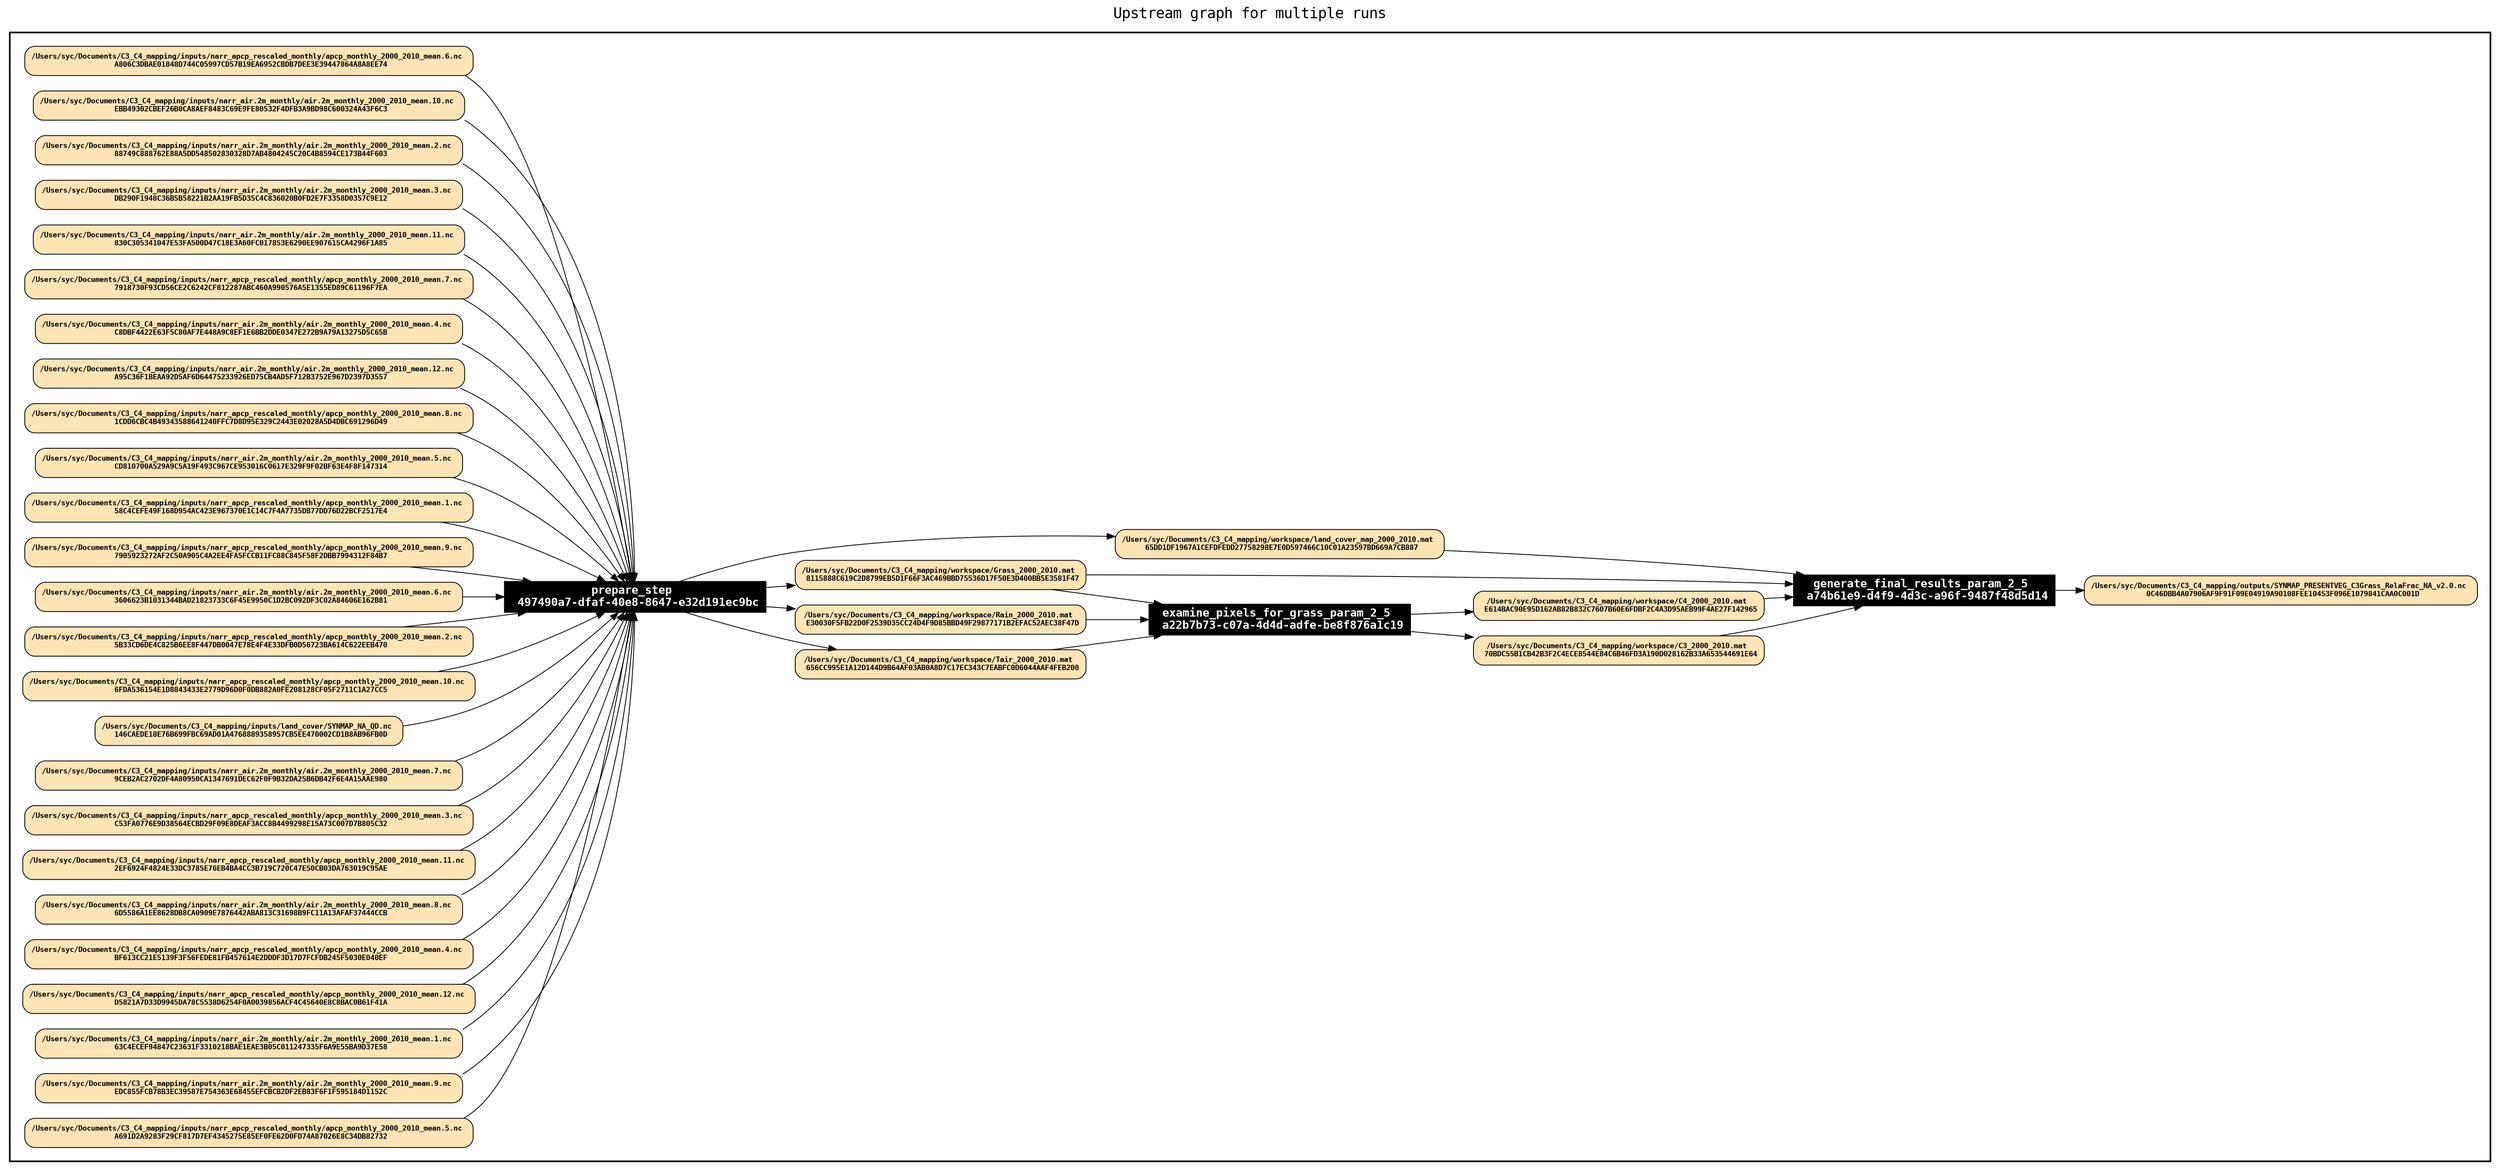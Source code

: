 
digraph yw_data_view {
rankdir=LR
fontname=Courier; fontsize=18; labelloc=t
label="Upstream graph for multiple runs"
subgraph cluster_workflow { label=""; color=black; penwidth=2
subgraph cluster_workflow_inner { label=""; color=white
node[shape=box style=filled fillcolor="black" peripheries=1 fontname="Courier-Bold" fontcolor=white]
"a22b7b73-c07a-4d4d-adfe-be8f876a1c19" [shape=record label="examine_pixels_for_grass_param_2_5 \n a22b7b73-c07a-4d4d-adfe-be8f876a1c19"]
"497490a7-dfaf-40e8-8647-e32d191ec9bc" [shape=record label="prepare_step \n 497490a7-dfaf-40e8-8647-e32d191ec9bc"]
"a74b61e9-d4f9-4d3c-a96f-9487f48d5d14" [shape=record label="generate_final_results_param_2_5 \n a74b61e9-d4f9-4d3c-a96f-9487f48d5d14"]
node[shape=box style="rounded,filled" fillcolor="#FFE4B5" peripheries=1 fontname="Courier-Bold" fontsize=9 fontcolor=black]
"70BDC55B1CB42B3F2C4ECE8544E84C6B46FD3A190D028162B33A653544691E64" [shape=record label="/Users/syc/Documents/C3_C4_mapping/workspace/C3_2000_2010.mat \n 70BDC55B1CB42B3F2C4ECE8544E84C6B46FD3A190D028162B33A653544691E64"]
"70BDC55B1CB42B3F2C4ECE8544E84C6B46FD3A190D028162B33A653544691E64" [shape=record label="/Users/syc/Documents/C3_C4_mapping/workspace/C3_2000_2010.mat \n 70BDC55B1CB42B3F2C4ECE8544E84C6B46FD3A190D028162B33A653544691E64"]
"A806C3DBAE01848D744C05997CD57B19EA6952CBDB7DEE3E39447864A8A8EE74" [shape=record label="/Users/syc/Documents/C3_C4_mapping/inputs/narr_apcp_rescaled_monthly/apcp_monthly_2000_2010_mean.6.nc \n A806C3DBAE01848D744C05997CD57B19EA6952CBDB7DEE3E39447864A8A8EE74"]
"EBB49302CBEF26B0CA8AEF8483C69E9FE80532F4DFB3A9BD98C600324A43F6C3" [shape=record label="/Users/syc/Documents/C3_C4_mapping/inputs/narr_air.2m_monthly/air.2m_monthly_2000_2010_mean.10.nc \n EBB49302CBEF26B0CA8AEF8483C69E9FE80532F4DFB3A9BD98C600324A43F6C3"]
"88749C888762E88A5DD548502830328D7AB4804245C20C4B8594CE173B44F603" [shape=record label="/Users/syc/Documents/C3_C4_mapping/inputs/narr_air.2m_monthly/air.2m_monthly_2000_2010_mean.2.nc \n 88749C888762E88A5DD548502830328D7AB4804245C20C4B8594CE173B44F603"]
"E614BAC90E95D162AB82B832C7607B60E6FDBF2C4A3D95AEB99F4AE27F142965" [shape=record label="/Users/syc/Documents/C3_C4_mapping/workspace/C4_2000_2010.mat \n E614BAC90E95D162AB82B832C7607B60E6FDBF2C4A3D95AEB99F4AE27F142965"]
"E614BAC90E95D162AB82B832C7607B60E6FDBF2C4A3D95AEB99F4AE27F142965" [shape=record label="/Users/syc/Documents/C3_C4_mapping/workspace/C4_2000_2010.mat \n E614BAC90E95D162AB82B832C7607B60E6FDBF2C4A3D95AEB99F4AE27F142965"]
"656CC995E1A12D144D9B64AF03AB0A8D7C17EC343C7EABFC0D6044AAF4FEB200" [shape=record label="/Users/syc/Documents/C3_C4_mapping/workspace/Tair_2000_2010.mat \n 656CC995E1A12D144D9B64AF03AB0A8D7C17EC343C7EABFC0D6044AAF4FEB200"]
"656CC995E1A12D144D9B64AF03AB0A8D7C17EC343C7EABFC0D6044AAF4FEB200" [shape=record label="/Users/syc/Documents/C3_C4_mapping/workspace/Tair_2000_2010.mat \n 656CC995E1A12D144D9B64AF03AB0A8D7C17EC343C7EABFC0D6044AAF4FEB200"]
"656CC995E1A12D144D9B64AF03AB0A8D7C17EC343C7EABFC0D6044AAF4FEB200" [shape=record label="/Users/syc/Documents/C3_C4_mapping/workspace/Tair_2000_2010.mat \n 656CC995E1A12D144D9B64AF03AB0A8D7C17EC343C7EABFC0D6044AAF4FEB200"]
"DB290F1948C36B5B58221B2AA19FB5D35C4C836020B0FD2E7F3358D0357C9E12" [shape=record label="/Users/syc/Documents/C3_C4_mapping/inputs/narr_air.2m_monthly/air.2m_monthly_2000_2010_mean.3.nc \n DB290F1948C36B5B58221B2AA19FB5D35C4C836020B0FD2E7F3358D0357C9E12"]
"830C305341047E53FA500D47C18E3A60FC017853E6290EE907615CA4296F1A85" [shape=record label="/Users/syc/Documents/C3_C4_mapping/inputs/narr_air.2m_monthly/air.2m_monthly_2000_2010_mean.11.nc \n 830C305341047E53FA500D47C18E3A60FC017853E6290EE907615CA4296F1A85"]
"7918730F93CD56CE2C6242CF812287ABC460A990576A5E1355ED89C61196F7EA" [shape=record label="/Users/syc/Documents/C3_C4_mapping/inputs/narr_apcp_rescaled_monthly/apcp_monthly_2000_2010_mean.7.nc \n 7918730F93CD56CE2C6242CF812287ABC460A990576A5E1355ED89C61196F7EA"]
"C8DBF4422E63F5C80AF7E448A9C8EF1E6BB2DDE0347E272B9A79A13275D5C65B" [shape=record label="/Users/syc/Documents/C3_C4_mapping/inputs/narr_air.2m_monthly/air.2m_monthly_2000_2010_mean.4.nc \n C8DBF4422E63F5C80AF7E448A9C8EF1E6BB2DDE0347E272B9A79A13275D5C65B"]
"A95C36F1BEAA92D5AF6D64475233926ED75CB4AD5F712B3752E967D2397D3557" [shape=record label="/Users/syc/Documents/C3_C4_mapping/inputs/narr_air.2m_monthly/air.2m_monthly_2000_2010_mean.12.nc \n A95C36F1BEAA92D5AF6D64475233926ED75CB4AD5F712B3752E967D2397D3557"]
"1CDD6CBC4B49343588641240FFC7D8D95E329C2443E02028A5D4DBC691296D49" [shape=record label="/Users/syc/Documents/C3_C4_mapping/inputs/narr_apcp_rescaled_monthly/apcp_monthly_2000_2010_mean.8.nc \n 1CDD6CBC4B49343588641240FFC7D8D95E329C2443E02028A5D4DBC691296D49"]
"E30030F5FB22D0F2539D35CC24D4F9D85BBD49F29877171B2EFAC52AEC38F47D" [shape=record label="/Users/syc/Documents/C3_C4_mapping/workspace/Rain_2000_2010.mat \n E30030F5FB22D0F2539D35CC24D4F9D85BBD49F29877171B2EFAC52AEC38F47D"]
"E30030F5FB22D0F2539D35CC24D4F9D85BBD49F29877171B2EFAC52AEC38F47D" [shape=record label="/Users/syc/Documents/C3_C4_mapping/workspace/Rain_2000_2010.mat \n E30030F5FB22D0F2539D35CC24D4F9D85BBD49F29877171B2EFAC52AEC38F47D"]
"E30030F5FB22D0F2539D35CC24D4F9D85BBD49F29877171B2EFAC52AEC38F47D" [shape=record label="/Users/syc/Documents/C3_C4_mapping/workspace/Rain_2000_2010.mat \n E30030F5FB22D0F2539D35CC24D4F9D85BBD49F29877171B2EFAC52AEC38F47D"]
"CD810700A529A9C5A19F493C967CE953016C0617E329F9F02BF63E4F8F147314" [shape=record label="/Users/syc/Documents/C3_C4_mapping/inputs/narr_air.2m_monthly/air.2m_monthly_2000_2010_mean.5.nc \n CD810700A529A9C5A19F493C967CE953016C0617E329F9F02BF63E4F8F147314"]
"58C4CEFE49F168D954AC423E967370E1C14C7F4A7735DB77DD76D22BCF2517E4" [shape=record label="/Users/syc/Documents/C3_C4_mapping/inputs/narr_apcp_rescaled_monthly/apcp_monthly_2000_2010_mean.1.nc \n 58C4CEFE49F168D954AC423E967370E1C14C7F4A7735DB77DD76D22BCF2517E4"]
"7905923272AF2C50A905C4A2EE4FA5FCCB11FC88C845F58F2DBB7994312F84B7" [shape=record label="/Users/syc/Documents/C3_C4_mapping/inputs/narr_apcp_rescaled_monthly/apcp_monthly_2000_2010_mean.9.nc \n 7905923272AF2C50A905C4A2EE4FA5FCCB11FC88C845F58F2DBB7994312F84B7"]
"8115888C619C2D8799EB5D1F66F3AC469BBD75536D17F50E3D400BB5E3581F47" [shape=record label="/Users/syc/Documents/C3_C4_mapping/workspace/Grass_2000_2010.mat \n 8115888C619C2D8799EB5D1F66F3AC469BBD75536D17F50E3D400BB5E3581F47"]
"8115888C619C2D8799EB5D1F66F3AC469BBD75536D17F50E3D400BB5E3581F47" [shape=record label="/Users/syc/Documents/C3_C4_mapping/workspace/Grass_2000_2010.mat \n 8115888C619C2D8799EB5D1F66F3AC469BBD75536D17F50E3D400BB5E3581F47"]
"8115888C619C2D8799EB5D1F66F3AC469BBD75536D17F50E3D400BB5E3581F47" [shape=record label="/Users/syc/Documents/C3_C4_mapping/workspace/Grass_2000_2010.mat \n 8115888C619C2D8799EB5D1F66F3AC469BBD75536D17F50E3D400BB5E3581F47"]
"8115888C619C2D8799EB5D1F66F3AC469BBD75536D17F50E3D400BB5E3581F47" [shape=record label="/Users/syc/Documents/C3_C4_mapping/workspace/Grass_2000_2010.mat \n 8115888C619C2D8799EB5D1F66F3AC469BBD75536D17F50E3D400BB5E3581F47"]
"8115888C619C2D8799EB5D1F66F3AC469BBD75536D17F50E3D400BB5E3581F47" [shape=record label="/Users/syc/Documents/C3_C4_mapping/workspace/Grass_2000_2010.mat \n 8115888C619C2D8799EB5D1F66F3AC469BBD75536D17F50E3D400BB5E3581F47"]
"3606623B1031344BAD21823733C6F45E9950C1D2BC092DF3C02A84606E162B81" [shape=record label="/Users/syc/Documents/C3_C4_mapping/inputs/narr_air.2m_monthly/air.2m_monthly_2000_2010_mean.6.nc \n 3606623B1031344BAD21823733C6F45E9950C1D2BC092DF3C02A84606E162B81"]
"5B33CD6DE4C825B6EE8F447DB0047E78E4F4E33DFB0D56723BA614C622EEB470" [shape=record label="/Users/syc/Documents/C3_C4_mapping/inputs/narr_apcp_rescaled_monthly/apcp_monthly_2000_2010_mean.2.nc \n 5B33CD6DE4C825B6EE8F447DB0047E78E4F4E33DFB0D56723BA614C622EEB470"]
"6FDA536154E1D8843433E2779D96D0F0DB882A0FE208128CF05F2711C1A27CC5" [shape=record label="/Users/syc/Documents/C3_C4_mapping/inputs/narr_apcp_rescaled_monthly/apcp_monthly_2000_2010_mean.10.nc \n 6FDA536154E1D8843433E2779D96D0F0DB882A0FE208128CF05F2711C1A27CC5"]
"146CAEDE18E76B699FBC69AD01A4768889358957CB5EE470002CD1B8AB96FB0D" [shape=record label="/Users/syc/Documents/C3_C4_mapping/inputs/land_cover/SYNMAP_NA_QD.nc \n 146CAEDE18E76B699FBC69AD01A4768889358957CB5EE470002CD1B8AB96FB0D"]
"9CEB2AC2702DF4A80950CA1347691DEC62F0F9B32DA25B6DB42F6E4A15AAE980" [shape=record label="/Users/syc/Documents/C3_C4_mapping/inputs/narr_air.2m_monthly/air.2m_monthly_2000_2010_mean.7.nc \n 9CEB2AC2702DF4A80950CA1347691DEC62F0F9B32DA25B6DB42F6E4A15AAE980"]
"C53FA0776E9D38564ECBD29F09E8DEAF3ACC8B4499298E15A73C007D7B805C32" [shape=record label="/Users/syc/Documents/C3_C4_mapping/inputs/narr_apcp_rescaled_monthly/apcp_monthly_2000_2010_mean.3.nc \n C53FA0776E9D38564ECBD29F09E8DEAF3ACC8B4499298E15A73C007D7B805C32"]
"2EF6924F4824E33DC3785E76EB4BA4CC3B719C720C47E50CB03DA763019C95AE" [shape=record label="/Users/syc/Documents/C3_C4_mapping/inputs/narr_apcp_rescaled_monthly/apcp_monthly_2000_2010_mean.11.nc \n 2EF6924F4824E33DC3785E76EB4BA4CC3B719C720C47E50CB03DA763019C95AE"]
"6D5586A1EE8628DB8CA0909E7876442ABA813C31698B9FC11A13AFAF37444CCB" [shape=record label="/Users/syc/Documents/C3_C4_mapping/inputs/narr_air.2m_monthly/air.2m_monthly_2000_2010_mean.8.nc \n 6D5586A1EE8628DB8CA0909E7876442ABA813C31698B9FC11A13AFAF37444CCB"]
"BF613CC21E5139F3F56FEDE81FB457614E2DDDF3D17D7FCFDB245F5030E040EF" [shape=record label="/Users/syc/Documents/C3_C4_mapping/inputs/narr_apcp_rescaled_monthly/apcp_monthly_2000_2010_mean.4.nc \n BF613CC21E5139F3F56FEDE81FB457614E2DDDF3D17D7FCFDB245F5030E040EF"]
"D5821A7D33D9945DA78C5538D6254F0A0039856ACF4C45640E8C8BAC0B61F41A" [shape=record label="/Users/syc/Documents/C3_C4_mapping/inputs/narr_apcp_rescaled_monthly/apcp_monthly_2000_2010_mean.12.nc \n D5821A7D33D9945DA78C5538D6254F0A0039856ACF4C45640E8C8BAC0B61F41A"]
"0C46DBB4A07906AF9F91F09E04919A90108FEE10453F096E1079841CAA0C001D" [shape=record label="/Users/syc/Documents/C3_C4_mapping/outputs/SYNMAP_PRESENTVEG_C3Grass_RelaFrac_NA_v2.0.nc \n 0C46DBB4A07906AF9F91F09E04919A90108FEE10453F096E1079841CAA0C001D"]
"63C4ECEF94847C23631F3310218BAE1EAE3B05C011247335F6A9E55BA9D37E58" [shape=record label="/Users/syc/Documents/C3_C4_mapping/inputs/narr_air.2m_monthly/air.2m_monthly_2000_2010_mean.1.nc \n 63C4ECEF94847C23631F3310218BAE1EAE3B05C011247335F6A9E55BA9D37E58"]
"EDC855FCB78B3EC39587E754363E68455EFCBCB2DF2EB83F6F1F595184D1152C" [shape=record label="/Users/syc/Documents/C3_C4_mapping/inputs/narr_air.2m_monthly/air.2m_monthly_2000_2010_mean.9.nc \n EDC855FCB78B3EC39587E754363E68455EFCBCB2DF2EB83F6F1F595184D1152C"]
"A691D2A9283F29CF817D7EF4345275E85EF0FE62D0FD74A87026E8C34DB82732" [shape=record label="/Users/syc/Documents/C3_C4_mapping/inputs/narr_apcp_rescaled_monthly/apcp_monthly_2000_2010_mean.5.nc \n A691D2A9283F29CF817D7EF4345275E85EF0FE62D0FD74A87026E8C34DB82732"]
"65DD1DF1967A1CEFDFEDD27758298E7E0D597466C10C01A23597BD669A7CB887" [shape=record label="/Users/syc/Documents/C3_C4_mapping/workspace/land_cover_map_2000_2010.mat \n 65DD1DF1967A1CEFDFEDD27758298E7E0D597466C10C01A23597BD669A7CB887"]
"65DD1DF1967A1CEFDFEDD27758298E7E0D597466C10C01A23597BD669A7CB887" [shape=record label="/Users/syc/Documents/C3_C4_mapping/workspace/land_cover_map_2000_2010.mat \n 65DD1DF1967A1CEFDFEDD27758298E7E0D597466C10C01A23597BD669A7CB887"]
"65DD1DF1967A1CEFDFEDD27758298E7E0D597466C10C01A23597BD669A7CB887" [shape=record label="/Users/syc/Documents/C3_C4_mapping/workspace/land_cover_map_2000_2010.mat \n 65DD1DF1967A1CEFDFEDD27758298E7E0D597466C10C01A23597BD669A7CB887"]
}}
"7905923272AF2C50A905C4A2EE4FA5FCCB11FC88C845F58F2DBB7994312F84B7" -> "497490a7-dfaf-40e8-8647-e32d191ec9bc"
"58C4CEFE49F168D954AC423E967370E1C14C7F4A7735DB77DD76D22BCF2517E4" -> "497490a7-dfaf-40e8-8647-e32d191ec9bc"
"E30030F5FB22D0F2539D35CC24D4F9D85BBD49F29877171B2EFAC52AEC38F47D" -> "a22b7b73-c07a-4d4d-adfe-be8f876a1c19"
"CD810700A529A9C5A19F493C967CE953016C0617E329F9F02BF63E4F8F147314" -> "497490a7-dfaf-40e8-8647-e32d191ec9bc"
"8115888C619C2D8799EB5D1F66F3AC469BBD75536D17F50E3D400BB5E3581F47" -> "a74b61e9-d4f9-4d3c-a96f-9487f48d5d14"
"8115888C619C2D8799EB5D1F66F3AC469BBD75536D17F50E3D400BB5E3581F47" -> "a22b7b73-c07a-4d4d-adfe-be8f876a1c19"
"6FDA536154E1D8843433E2779D96D0F0DB882A0FE208128CF05F2711C1A27CC5" -> "497490a7-dfaf-40e8-8647-e32d191ec9bc"
"5B33CD6DE4C825B6EE8F447DB0047E78E4F4E33DFB0D56723BA614C622EEB470" -> "497490a7-dfaf-40e8-8647-e32d191ec9bc"
"3606623B1031344BAD21823733C6F45E9950C1D2BC092DF3C02A84606E162B81" -> "497490a7-dfaf-40e8-8647-e32d191ec9bc"
"2EF6924F4824E33DC3785E76EB4BA4CC3B719C720C47E50CB03DA763019C95AE" -> "497490a7-dfaf-40e8-8647-e32d191ec9bc"
"C53FA0776E9D38564ECBD29F09E8DEAF3ACC8B4499298E15A73C007D7B805C32" -> "497490a7-dfaf-40e8-8647-e32d191ec9bc"
"9CEB2AC2702DF4A80950CA1347691DEC62F0F9B32DA25B6DB42F6E4A15AAE980" -> "497490a7-dfaf-40e8-8647-e32d191ec9bc"
"146CAEDE18E76B699FBC69AD01A4768889358957CB5EE470002CD1B8AB96FB0D" -> "497490a7-dfaf-40e8-8647-e32d191ec9bc"
"D5821A7D33D9945DA78C5538D6254F0A0039856ACF4C45640E8C8BAC0B61F41A" -> "497490a7-dfaf-40e8-8647-e32d191ec9bc"
"BF613CC21E5139F3F56FEDE81FB457614E2DDDF3D17D7FCFDB245F5030E040EF" -> "497490a7-dfaf-40e8-8647-e32d191ec9bc"
"6D5586A1EE8628DB8CA0909E7876442ABA813C31698B9FC11A13AFAF37444CCB" -> "497490a7-dfaf-40e8-8647-e32d191ec9bc"
"A691D2A9283F29CF817D7EF4345275E85EF0FE62D0FD74A87026E8C34DB82732" -> "497490a7-dfaf-40e8-8647-e32d191ec9bc"
"EDC855FCB78B3EC39587E754363E68455EFCBCB2DF2EB83F6F1F595184D1152C" -> "497490a7-dfaf-40e8-8647-e32d191ec9bc"
"63C4ECEF94847C23631F3310218BAE1EAE3B05C011247335F6A9E55BA9D37E58" -> "497490a7-dfaf-40e8-8647-e32d191ec9bc"
"65DD1DF1967A1CEFDFEDD27758298E7E0D597466C10C01A23597BD669A7CB887" -> "a74b61e9-d4f9-4d3c-a96f-9487f48d5d14"
"A806C3DBAE01848D744C05997CD57B19EA6952CBDB7DEE3E39447864A8A8EE74" -> "497490a7-dfaf-40e8-8647-e32d191ec9bc"
"EBB49302CBEF26B0CA8AEF8483C69E9FE80532F4DFB3A9BD98C600324A43F6C3" -> "497490a7-dfaf-40e8-8647-e32d191ec9bc"
"88749C888762E88A5DD548502830328D7AB4804245C20C4B8594CE173B44F603" -> "497490a7-dfaf-40e8-8647-e32d191ec9bc"
"70BDC55B1CB42B3F2C4ECE8544E84C6B46FD3A190D028162B33A653544691E64" -> "a74b61e9-d4f9-4d3c-a96f-9487f48d5d14"
"E614BAC90E95D162AB82B832C7607B60E6FDBF2C4A3D95AEB99F4AE27F142965" -> "a74b61e9-d4f9-4d3c-a96f-9487f48d5d14"
"656CC995E1A12D144D9B64AF03AB0A8D7C17EC343C7EABFC0D6044AAF4FEB200" -> "a22b7b73-c07a-4d4d-adfe-be8f876a1c19"
"7918730F93CD56CE2C6242CF812287ABC460A990576A5E1355ED89C61196F7EA" -> "497490a7-dfaf-40e8-8647-e32d191ec9bc"
"830C305341047E53FA500D47C18E3A60FC017853E6290EE907615CA4296F1A85" -> "497490a7-dfaf-40e8-8647-e32d191ec9bc"
"DB290F1948C36B5B58221B2AA19FB5D35C4C836020B0FD2E7F3358D0357C9E12" -> "497490a7-dfaf-40e8-8647-e32d191ec9bc"
"1CDD6CBC4B49343588641240FFC7D8D95E329C2443E02028A5D4DBC691296D49" -> "497490a7-dfaf-40e8-8647-e32d191ec9bc"
"A95C36F1BEAA92D5AF6D64475233926ED75CB4AD5F712B3752E967D2397D3557" -> "497490a7-dfaf-40e8-8647-e32d191ec9bc"
"C8DBF4422E63F5C80AF7E448A9C8EF1E6BB2DDE0347E272B9A79A13275D5C65B" -> "497490a7-dfaf-40e8-8647-e32d191ec9bc"
"a22b7b73-c07a-4d4d-adfe-be8f876a1c19" -> "70BDC55B1CB42B3F2C4ECE8544E84C6B46FD3A190D028162B33A653544691E64"
"a22b7b73-c07a-4d4d-adfe-be8f876a1c19" -> "E614BAC90E95D162AB82B832C7607B60E6FDBF2C4A3D95AEB99F4AE27F142965"
"497490a7-dfaf-40e8-8647-e32d191ec9bc" -> "656CC995E1A12D144D9B64AF03AB0A8D7C17EC343C7EABFC0D6044AAF4FEB200"
"497490a7-dfaf-40e8-8647-e32d191ec9bc" -> "E30030F5FB22D0F2539D35CC24D4F9D85BBD49F29877171B2EFAC52AEC38F47D"
"497490a7-dfaf-40e8-8647-e32d191ec9bc" -> "8115888C619C2D8799EB5D1F66F3AC469BBD75536D17F50E3D400BB5E3581F47"
"a74b61e9-d4f9-4d3c-a96f-9487f48d5d14" -> "0C46DBB4A07906AF9F91F09E04919A90108FEE10453F096E1079841CAA0C001D"
"497490a7-dfaf-40e8-8647-e32d191ec9bc" -> "65DD1DF1967A1CEFDFEDD27758298E7E0D597466C10C01A23597BD669A7CB887"
}

